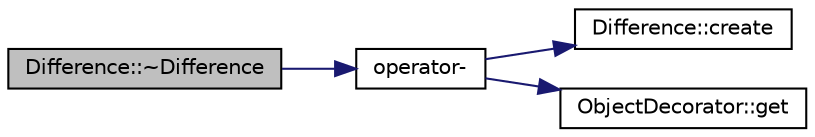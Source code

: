 digraph "Difference::~Difference"
{
  edge [fontname="Helvetica",fontsize="10",labelfontname="Helvetica",labelfontsize="10"];
  node [fontname="Helvetica",fontsize="10",shape=record];
  rankdir="LR";
  Node2 [label="Difference::~Difference",height=0.2,width=0.4,color="black", fillcolor="grey75", style="filled", fontcolor="black"];
  Node2 -> Node3 [color="midnightblue",fontsize="10",style="solid",fontname="Helvetica"];
  Node3 [label="operator-",height=0.2,width=0.4,color="black", fillcolor="white", style="filled",URL="$Difference_8h.html#ad84a89edec6508565124d27cedd5dafe"];
  Node3 -> Node4 [color="midnightblue",fontsize="10",style="solid",fontname="Helvetica"];
  Node4 [label="Difference::create",height=0.2,width=0.4,color="black", fillcolor="white", style="filled",URL="$classDifference.html#aa103f66fba9a4f4eb67319dd13e33655",tooltip="Static factory method. "];
  Node3 -> Node5 [color="midnightblue",fontsize="10",style="solid",fontname="Helvetica"];
  Node5 [label="ObjectDecorator::get",height=0.2,width=0.4,color="black", fillcolor="white", style="filled",URL="$classObjectDecorator.html#aff1b42075a10ee6b0cca6abaa3423bcd",tooltip="Get the internally hold pointer. Const version. "];
}
